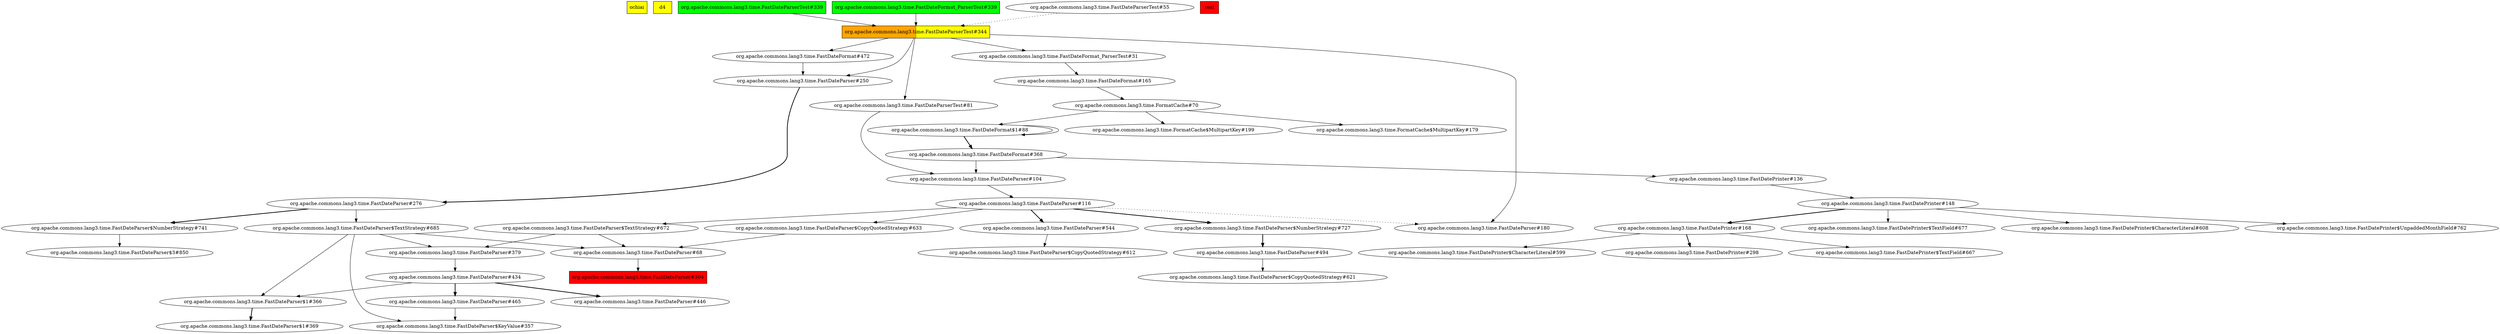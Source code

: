 digraph enhanced {
	"ochiai" [style=striped shape=box fillcolor="yellow"];
	"d4" [style=striped shape=box fillcolor="yellow"];
	"org.apache.commons.lang3.time.FastDateParser#304" [style=striped shape=box fillcolor="red"];
	"org.apache.commons.lang3.time.FastDateParserTest#344" [style=striped shape=box fillcolor="orange:yellow"];
	"real" [style=striped shape=box fillcolor="red"];
	"org.apache.commons.lang3.time.FastDateParserTest#339" [style=striped shape=box fillcolor="green"];
	"org.apache.commons.lang3.time.FastDateFormat_ParserTest#339" [style=striped shape=box fillcolor="green"];
	"org.apache.commons.lang3.time.FastDateParser#116" -> "org.apache.commons.lang3.time.FastDateParser$NumberStrategy#727" [style=bold];
	"org.apache.commons.lang3.time.FastDateParser#434" -> "org.apache.commons.lang3.time.FastDateParser$1#366";
	"org.apache.commons.lang3.time.FastDateParser$TextStrategy#685" -> "org.apache.commons.lang3.time.FastDateParser$1#366";
	"org.apache.commons.lang3.time.FastDateParser$1#366" -> "org.apache.commons.lang3.time.FastDateParser$1#369" [style=bold];
	"org.apache.commons.lang3.time.FastDateParser#104" -> "org.apache.commons.lang3.time.FastDateParser#116";
	"org.apache.commons.lang3.time.FastDateParser#379" -> "org.apache.commons.lang3.time.FastDateParser#434";
	"org.apache.commons.lang3.time.FastDateParser$TextStrategy#672" -> "org.apache.commons.lang3.time.FastDateParser#379";
	"org.apache.commons.lang3.time.FastDateParser$TextStrategy#685" -> "org.apache.commons.lang3.time.FastDateParser#379";
	"org.apache.commons.lang3.time.FastDateParser#116" -> "org.apache.commons.lang3.time.FastDateParser$CopyQuotedStrategy#633";
	"org.apache.commons.lang3.time.FastDateParser#544" -> "org.apache.commons.lang3.time.FastDateParser$CopyQuotedStrategy#612";
	"org.apache.commons.lang3.time.FastDateParserTest#344" -> "org.apache.commons.lang3.time.FastDateFormat#472";
	"org.apache.commons.lang3.time.FastDateParser#250" -> "org.apache.commons.lang3.time.FastDateParser#276" [style=bold];
	"org.apache.commons.lang3.time.FastDateParser$NumberStrategy#727" -> "org.apache.commons.lang3.time.FastDateParser#494" [style=bold];
	"org.apache.commons.lang3.time.FormatCache#70" -> "org.apache.commons.lang3.time.FastDateFormat$1#88";
	"org.apache.commons.lang3.time.FastDateFormat$1#88" -> "org.apache.commons.lang3.time.FastDateFormat$1#88";
	"org.apache.commons.lang3.time.FastDateParserTest#344" -> "org.apache.commons.lang3.time.FastDateParser#250";
	"org.apache.commons.lang3.time.FastDateFormat#472" -> "org.apache.commons.lang3.time.FastDateParser#250";
	"org.apache.commons.lang3.time.FastDateParser#465" -> "org.apache.commons.lang3.time.FastDateParser$KeyValue#357";
	"org.apache.commons.lang3.time.FastDateParser$TextStrategy#685" -> "org.apache.commons.lang3.time.FastDateParser$KeyValue#357";
	"org.apache.commons.lang3.time.FormatCache#70" -> "org.apache.commons.lang3.time.FormatCache$MultipartKey#199";
	"org.apache.commons.lang3.time.FastDateParserTest#55" -> "org.apache.commons.lang3.time.FastDateParserTest#344" [style=dotted];
	"org.apache.commons.lang3.time.FastDateParserTest#339" -> "org.apache.commons.lang3.time.FastDateParserTest#344";
	"org.apache.commons.lang3.time.FastDateFormat_ParserTest#339" -> "org.apache.commons.lang3.time.FastDateParserTest#344";
	"org.apache.commons.lang3.time.FastDateParser#276" -> "org.apache.commons.lang3.time.FastDateParser$NumberStrategy#741" [style=bold];
	"org.apache.commons.lang3.time.FastDatePrinter#136" -> "org.apache.commons.lang3.time.FastDatePrinter#148";
	"org.apache.commons.lang3.time.FastDateParserTest#344" -> "org.apache.commons.lang3.time.FastDateParserTest#81";
	"org.apache.commons.lang3.time.FastDatePrinter#168" -> "org.apache.commons.lang3.time.FastDatePrinter$CharacterLiteral#599";
	"org.apache.commons.lang3.time.FastDatePrinter#148" -> "org.apache.commons.lang3.time.FastDatePrinter#168" [style=bold];
	"org.apache.commons.lang3.time.FormatCache#70" -> "org.apache.commons.lang3.time.FormatCache$MultipartKey#179";
	"org.apache.commons.lang3.time.FastDateFormat#165" -> "org.apache.commons.lang3.time.FormatCache#70";
	"org.apache.commons.lang3.time.FastDateParser$CopyQuotedStrategy#633" -> "org.apache.commons.lang3.time.FastDateParser#68";
	"org.apache.commons.lang3.time.FastDateParser$TextStrategy#672" -> "org.apache.commons.lang3.time.FastDateParser#68";
	"org.apache.commons.lang3.time.FastDateParser$TextStrategy#685" -> "org.apache.commons.lang3.time.FastDateParser#68";
	"org.apache.commons.lang3.time.FastDateParser#276" -> "org.apache.commons.lang3.time.FastDateParser$TextStrategy#685";
	"org.apache.commons.lang3.time.FastDatePrinter#148" -> "org.apache.commons.lang3.time.FastDatePrinter$TextField#677";
	"org.apache.commons.lang3.time.FastDatePrinter#148" -> "org.apache.commons.lang3.time.FastDatePrinter$CharacterLiteral#608";
	"org.apache.commons.lang3.time.FastDatePrinter#148" -> "org.apache.commons.lang3.time.FastDatePrinter$UnpaddedMonthField#762";
	"org.apache.commons.lang3.time.FastDateParser#68" -> "org.apache.commons.lang3.time.FastDateParser#304";
	"org.apache.commons.lang3.time.FastDateParser#434" -> "org.apache.commons.lang3.time.FastDateParser#446" [style=bold];
	"org.apache.commons.lang3.time.FastDateParser#116" -> "org.apache.commons.lang3.time.FastDateParser#544" [style=bold];
	"org.apache.commons.lang3.time.FastDateParserTest#81" -> "org.apache.commons.lang3.time.FastDateParser#104";
	"org.apache.commons.lang3.time.FastDateFormat#368" -> "org.apache.commons.lang3.time.FastDateParser#104";
	"org.apache.commons.lang3.time.FastDateFormat_ParserTest#31" -> "org.apache.commons.lang3.time.FastDateFormat#165";
	"org.apache.commons.lang3.time.FastDateParser#434" -> "org.apache.commons.lang3.time.FastDateParser#465" [style=bold];
	"org.apache.commons.lang3.time.FastDateParser#494" -> "org.apache.commons.lang3.time.FastDateParser$CopyQuotedStrategy#621";
	"org.apache.commons.lang3.time.FastDateFormat$1#88" -> "org.apache.commons.lang3.time.FastDateFormat#368" [style=bold];
	"org.apache.commons.lang3.time.FastDateParserTest#344" -> "org.apache.commons.lang3.time.FastDateParser#180";
	"org.apache.commons.lang3.time.FastDateParser#116" -> "org.apache.commons.lang3.time.FastDateParser#180" [style=dotted];
	"org.apache.commons.lang3.time.FastDateParserTest#344" -> "org.apache.commons.lang3.time.FastDateFormat_ParserTest#31";
	"org.apache.commons.lang3.time.FastDateParser$NumberStrategy#741" -> "org.apache.commons.lang3.time.FastDateParser$3#850";
	"org.apache.commons.lang3.time.FastDateFormat#368" -> "org.apache.commons.lang3.time.FastDatePrinter#136";
	"org.apache.commons.lang3.time.FastDateParser#116" -> "org.apache.commons.lang3.time.FastDateParser$TextStrategy#672";
	"org.apache.commons.lang3.time.FastDatePrinter#168" -> "org.apache.commons.lang3.time.FastDatePrinter#298" [style=bold];
	"org.apache.commons.lang3.time.FastDatePrinter#168" -> "org.apache.commons.lang3.time.FastDatePrinter$TextField#667";
}
